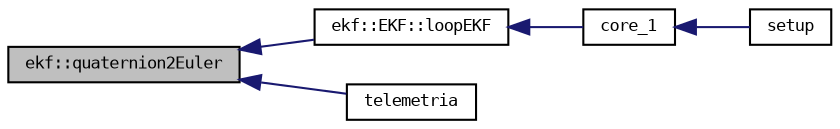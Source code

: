 digraph "ekf::quaternion2Euler"
{
  bgcolor="transparent";
  edge [fontname="DejaVuSansMono",fontsize="8",labelfontname="DejaVuSansMono",labelfontsize="8"];
  node [fontname="DejaVuSansMono",fontsize="8",shape=record];
  rankdir="LR";
  Node27 [label="ekf::quaternion2Euler",height=0.2,width=0.4,color="black", fillcolor="grey75", style="filled", fontcolor="black"];
  Node27 -> Node28 [dir="back",color="midnightblue",fontsize="8",style="solid",fontname="DejaVuSansMono"];
  Node28 [label="ekf::EKF::loopEKF",height=0.2,width=0.4,color="black",URL="$classekf_1_1EKF.html#a651814ff64d234394572e2e7c5703a43"];
  Node28 -> Node29 [dir="back",color="midnightblue",fontsize="8",style="solid",fontname="DejaVuSansMono"];
  Node29 [label="core_1",height=0.2,width=0.4,color="black",URL="$main_8cpp.html#aa561fc46a0358a47fa9151f211523ba0"];
  Node29 -> Node30 [dir="back",color="midnightblue",fontsize="8",style="solid",fontname="DejaVuSansMono"];
  Node30 [label="setup",height=0.2,width=0.4,color="black",URL="$main_8cpp.html#a4fc01d736fe50cf5b977f755b675f11d"];
  Node27 -> Node31 [dir="back",color="midnightblue",fontsize="8",style="solid",fontname="DejaVuSansMono"];
  Node31 [label="telemetria",height=0.2,width=0.4,color="black",URL="$main_8cpp.html#a50d45340b3399db75c34c3b9f67c1b11"];
}
